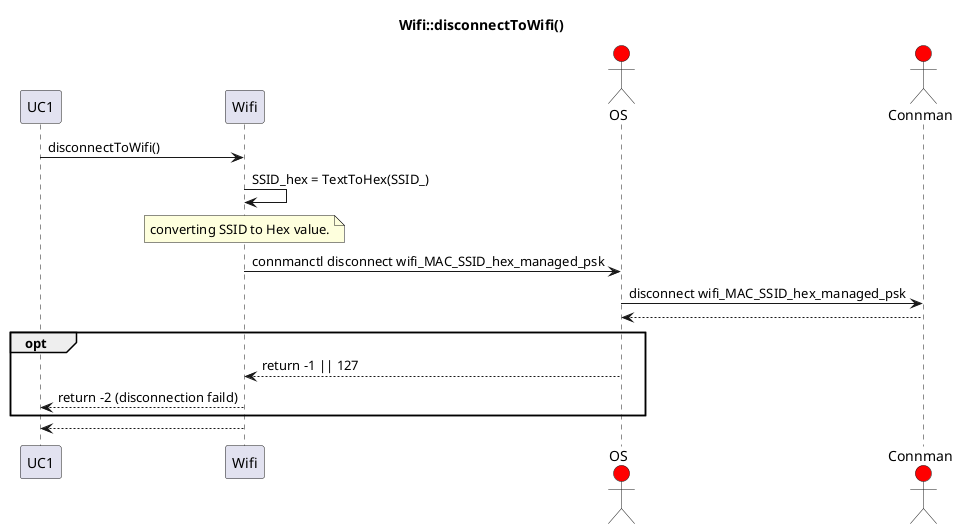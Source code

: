 @startuml
title Wifi::disconnectToWifi()
participant UC1
participant Wifi
actor OS #red
actor Connman #red


UC1 -> Wifi : disconnectToWifi()

Wifi -> Wifi : SSID_hex = TextToHex(SSID_) 
note over Wifi : converting SSID to Hex value.

Wifi -> OS : connmanctl disconnect wifi_MAC_SSID_hex_managed_psk
OS -> Connman : disconnect wifi_MAC_SSID_hex_managed_psk
OS <-- Connman 
opt 
    Wifi <-- OS : return -1 || 127 
    UC1 <-- Wifi : return -2 (disconnection faild)
end 
UC1 <-- Wifi


@enduml